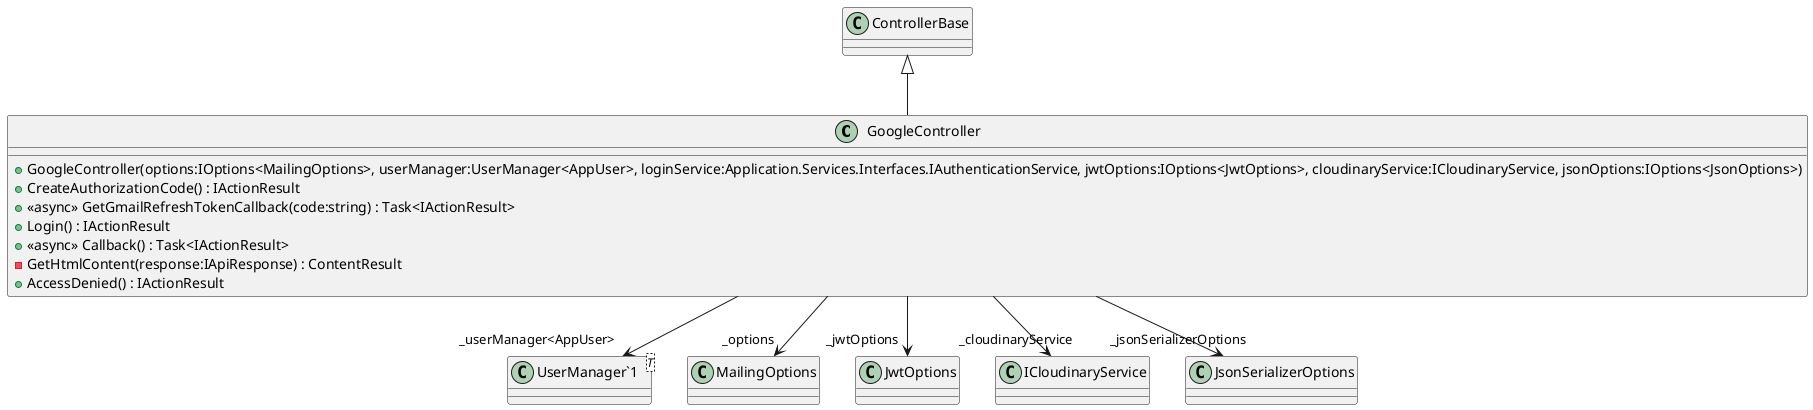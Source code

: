 @startuml
class GoogleController {
    + GoogleController(options:IOptions<MailingOptions>, userManager:UserManager<AppUser>, loginService:Application.Services.Interfaces.IAuthenticationService, jwtOptions:IOptions<JwtOptions>, cloudinaryService:ICloudinaryService, jsonOptions:IOptions<JsonOptions>)
    + CreateAuthorizationCode() : IActionResult
    + <<async>> GetGmailRefreshTokenCallback(code:string) : Task<IActionResult>
    + Login() : IActionResult
    + <<async>> Callback() : Task<IActionResult>
    - GetHtmlContent(response:IApiResponse) : ContentResult
    + AccessDenied() : IActionResult
}
class "UserManager`1"<T> {
}
ControllerBase <|-- GoogleController
GoogleController --> "_options" MailingOptions
GoogleController --> "_userManager<AppUser>" "UserManager`1"
GoogleController --> "_jwtOptions" JwtOptions
GoogleController --> "_cloudinaryService" ICloudinaryService
GoogleController --> "_jsonSerializerOptions" JsonSerializerOptions
@enduml
